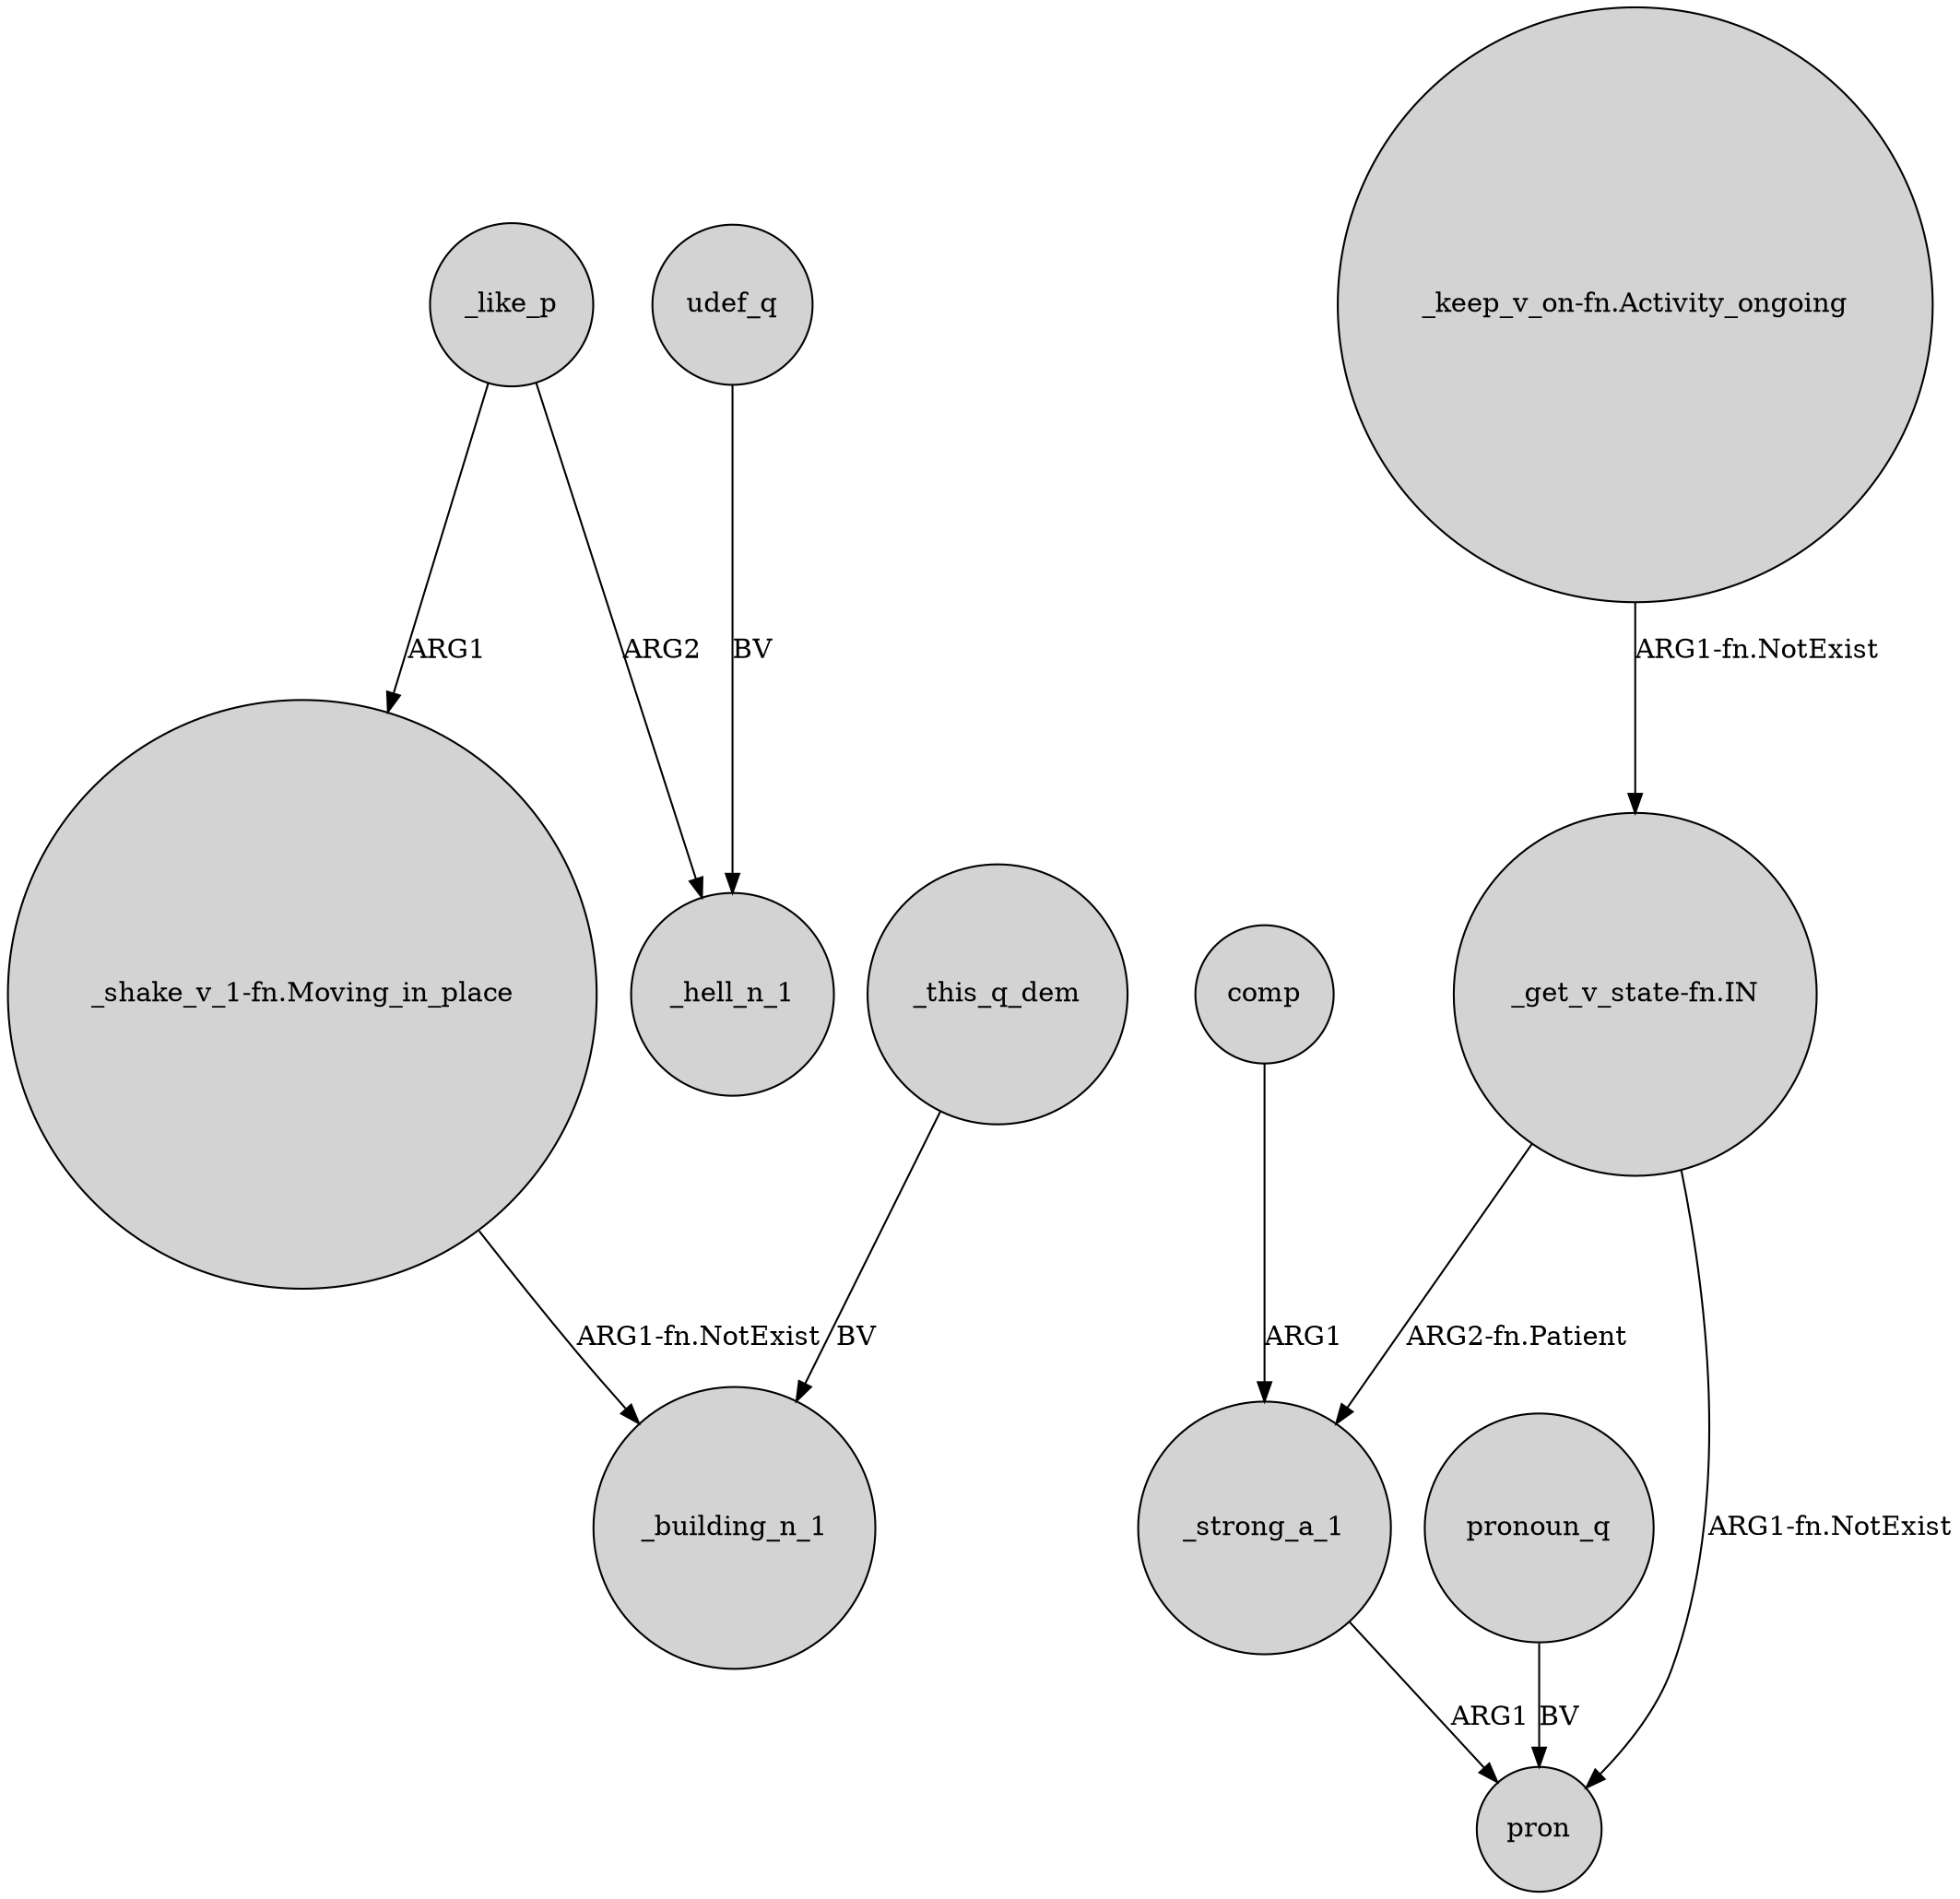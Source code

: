 digraph {
	node [shape=circle style=filled]
	_like_p -> "_shake_v_1-fn.Moving_in_place" [label=ARG1]
	"_get_v_state-fn.IN" -> pron [label="ARG1-fn.NotExist"]
	_this_q_dem -> _building_n_1 [label=BV]
	_strong_a_1 -> pron [label=ARG1]
	udef_q -> _hell_n_1 [label=BV]
	"_keep_v_on-fn.Activity_ongoing" -> "_get_v_state-fn.IN" [label="ARG1-fn.NotExist"]
	"_get_v_state-fn.IN" -> _strong_a_1 [label="ARG2-fn.Patient"]
	"_shake_v_1-fn.Moving_in_place" -> _building_n_1 [label="ARG1-fn.NotExist"]
	comp -> _strong_a_1 [label=ARG1]
	_like_p -> _hell_n_1 [label=ARG2]
	pronoun_q -> pron [label=BV]
}
